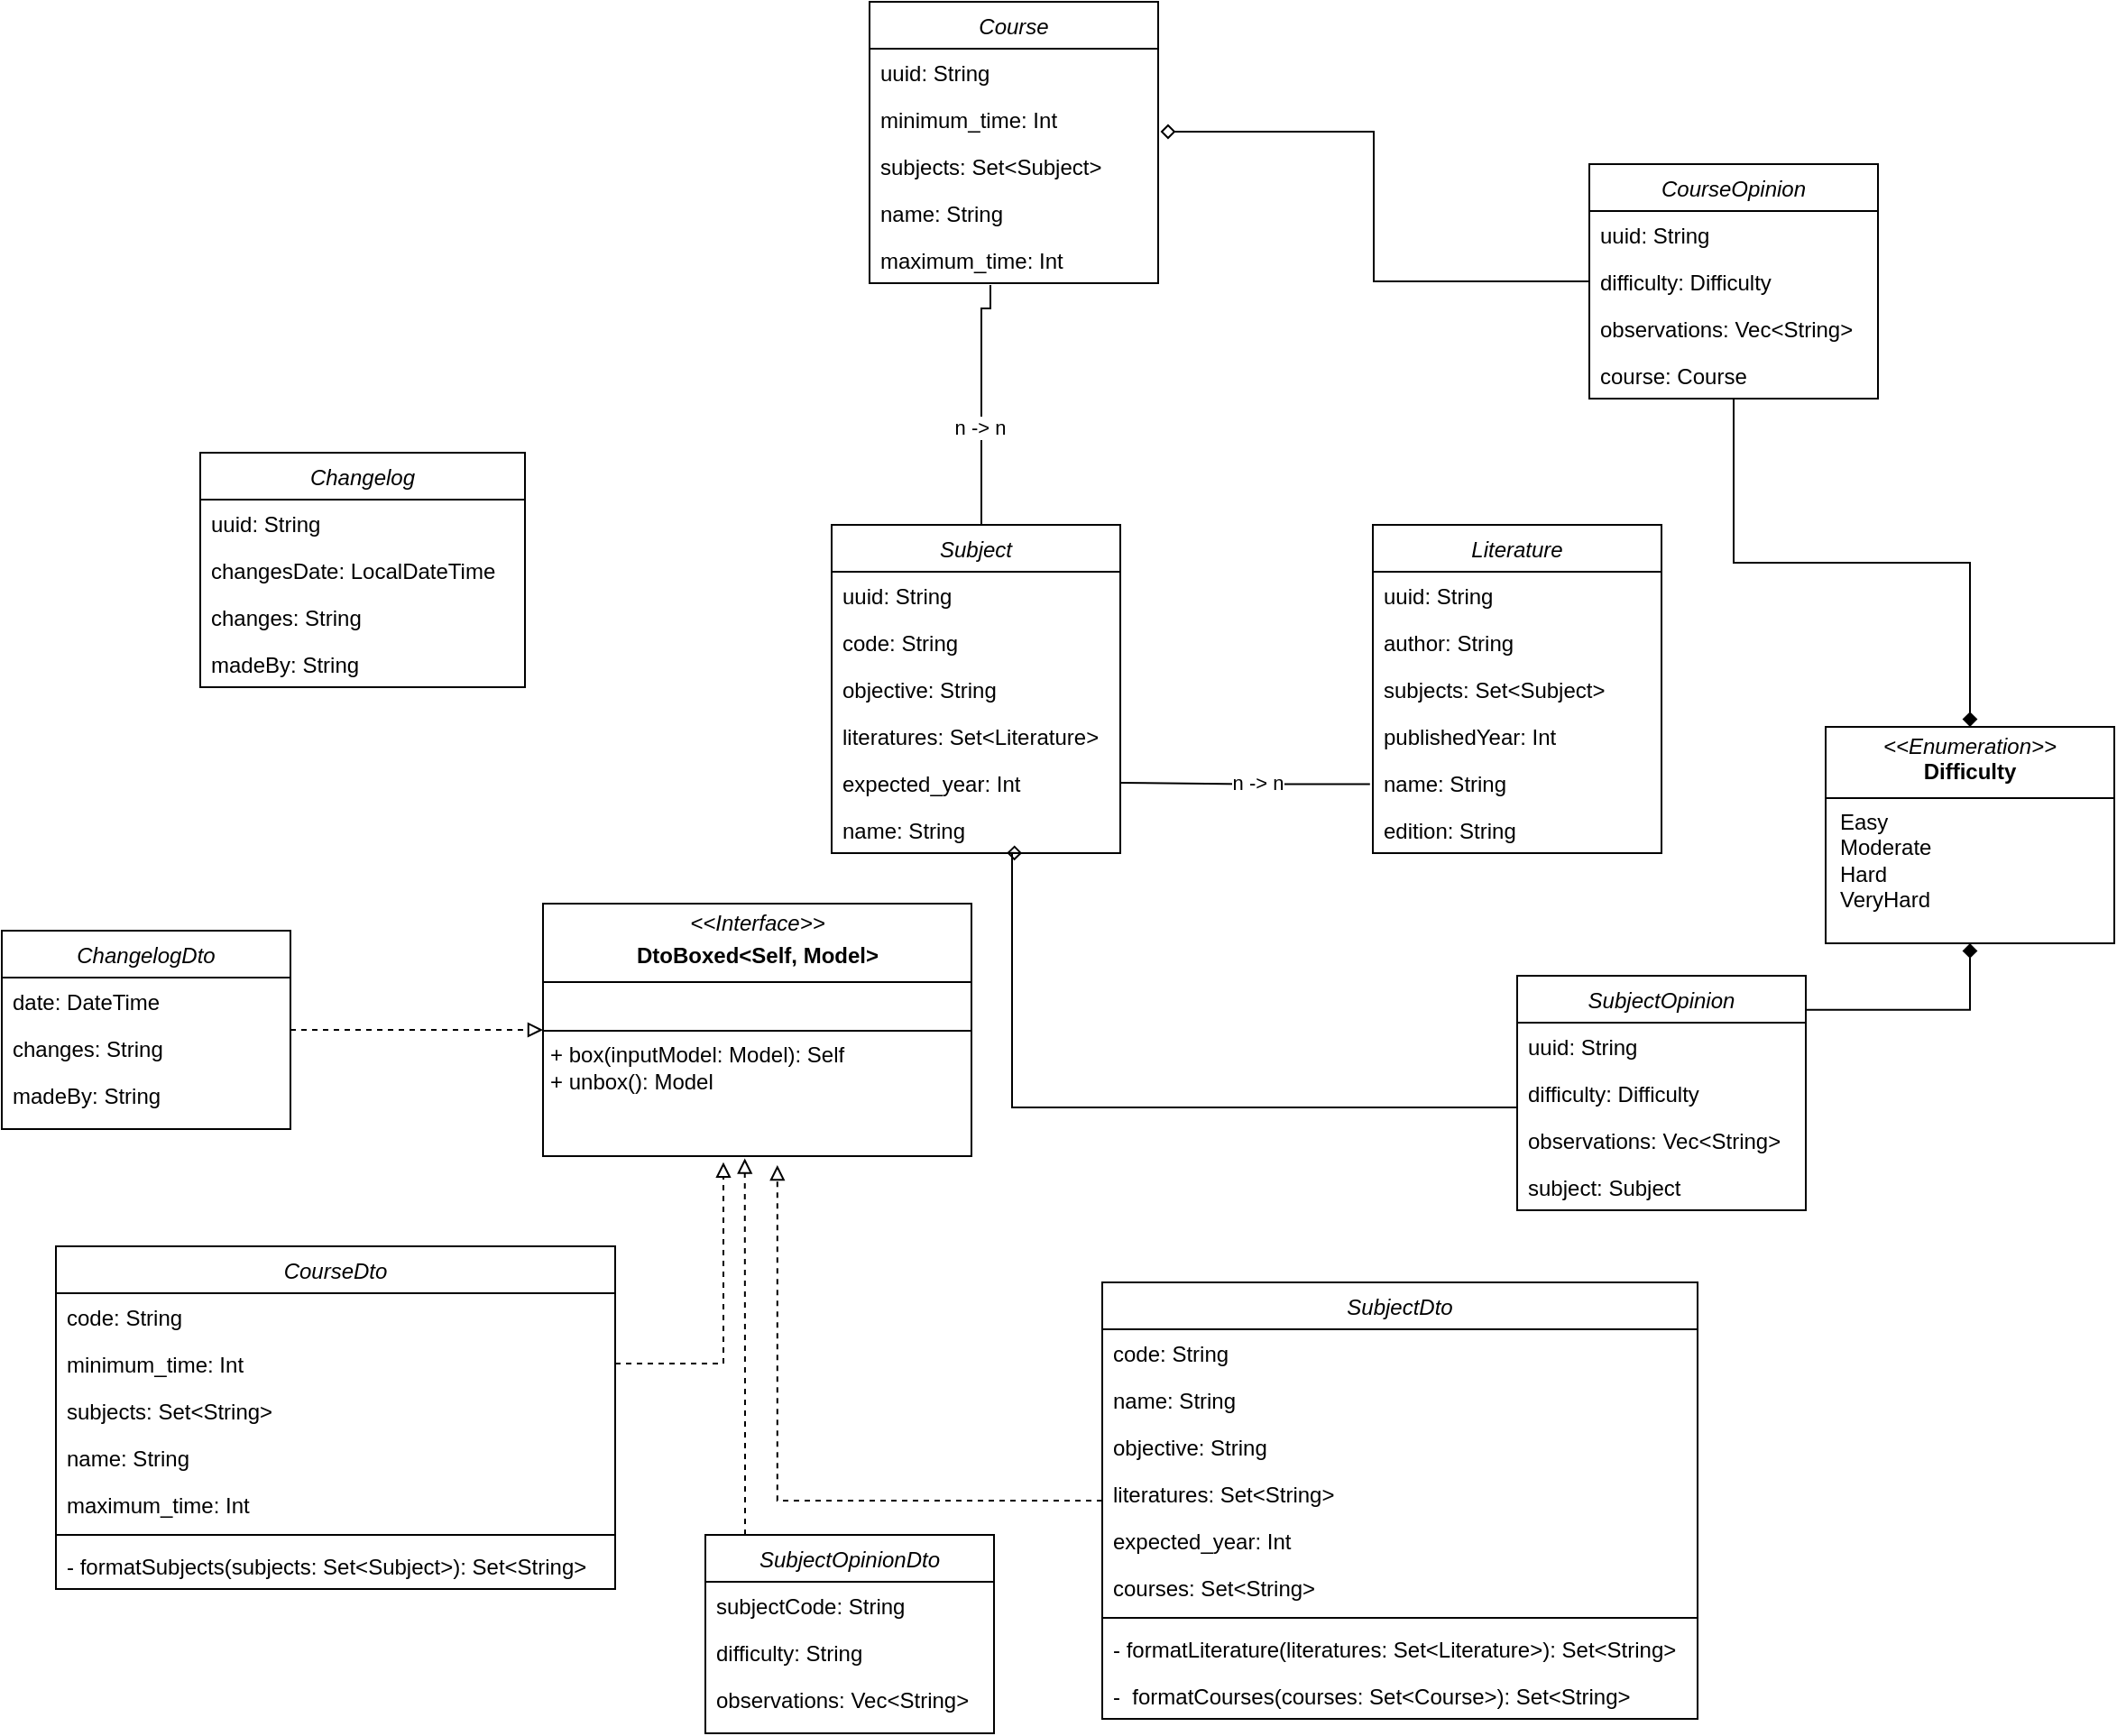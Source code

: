<mxfile version="24.2.5" type="device">
  <diagram id="C5RBs43oDa-KdzZeNtuy" name="Page-1">
    <mxGraphModel dx="1864" dy="561" grid="1" gridSize="10" guides="1" tooltips="1" connect="1" arrows="1" fold="1" page="1" pageScale="1" pageWidth="827" pageHeight="1169" math="0" shadow="0">
      <root>
        <mxCell id="WIyWlLk6GJQsqaUBKTNV-0" />
        <mxCell id="WIyWlLk6GJQsqaUBKTNV-1" parent="WIyWlLk6GJQsqaUBKTNV-0" />
        <mxCell id="bfXgKcdH3a5HeABZwy7Y-2" value="Course" style="swimlane;fontStyle=2;align=center;verticalAlign=top;childLayout=stackLayout;horizontal=1;startSize=26;horizontalStack=0;resizeParent=1;resizeLast=0;collapsible=1;marginBottom=0;rounded=0;shadow=0;strokeWidth=1;" vertex="1" parent="WIyWlLk6GJQsqaUBKTNV-1">
          <mxGeometry x="221" y="120" width="160" height="156" as="geometry">
            <mxRectangle x="230" y="140" width="160" height="26" as="alternateBounds" />
          </mxGeometry>
        </mxCell>
        <mxCell id="bfXgKcdH3a5HeABZwy7Y-3" value="uuid: String" style="text;align=left;verticalAlign=top;spacingLeft=4;spacingRight=4;overflow=hidden;rotatable=0;points=[[0,0.5],[1,0.5]];portConstraint=eastwest;" vertex="1" parent="bfXgKcdH3a5HeABZwy7Y-2">
          <mxGeometry y="26" width="160" height="26" as="geometry" />
        </mxCell>
        <mxCell id="bfXgKcdH3a5HeABZwy7Y-4" value="minimum_time: Int" style="text;align=left;verticalAlign=top;spacingLeft=4;spacingRight=4;overflow=hidden;rotatable=0;points=[[0,0.5],[1,0.5]];portConstraint=eastwest;rounded=0;shadow=0;html=0;" vertex="1" parent="bfXgKcdH3a5HeABZwy7Y-2">
          <mxGeometry y="52" width="160" height="26" as="geometry" />
        </mxCell>
        <mxCell id="bfXgKcdH3a5HeABZwy7Y-5" value="subjects: Set&lt;Subject&gt;" style="text;align=left;verticalAlign=top;spacingLeft=4;spacingRight=4;overflow=hidden;rotatable=0;points=[[0,0.5],[1,0.5]];portConstraint=eastwest;rounded=0;shadow=0;html=0;" vertex="1" parent="bfXgKcdH3a5HeABZwy7Y-2">
          <mxGeometry y="78" width="160" height="26" as="geometry" />
        </mxCell>
        <mxCell id="bfXgKcdH3a5HeABZwy7Y-6" value="name: String" style="text;align=left;verticalAlign=top;spacingLeft=4;spacingRight=4;overflow=hidden;rotatable=0;points=[[0,0.5],[1,0.5]];portConstraint=eastwest;" vertex="1" parent="bfXgKcdH3a5HeABZwy7Y-2">
          <mxGeometry y="104" width="160" height="26" as="geometry" />
        </mxCell>
        <mxCell id="bfXgKcdH3a5HeABZwy7Y-7" value="maximum_time: Int" style="text;align=left;verticalAlign=top;spacingLeft=4;spacingRight=4;overflow=hidden;rotatable=0;points=[[0,0.5],[1,0.5]];portConstraint=eastwest;rounded=0;shadow=0;html=0;" vertex="1" parent="bfXgKcdH3a5HeABZwy7Y-2">
          <mxGeometry y="130" width="160" height="26" as="geometry" />
        </mxCell>
        <mxCell id="bfXgKcdH3a5HeABZwy7Y-108" style="edgeStyle=orthogonalEdgeStyle;rounded=0;orthogonalLoop=1;jettySize=auto;html=1;exitX=0.5;exitY=0;exitDx=0;exitDy=0;entryX=0.4;entryY=1.038;entryDx=0;entryDy=0;entryPerimeter=0;endArrow=none;endFill=0;" edge="1" parent="WIyWlLk6GJQsqaUBKTNV-1">
          <mxGeometry relative="1" as="geometry">
            <mxPoint x="293" y="430" as="sourcePoint" />
            <mxPoint x="288" y="276.988" as="targetPoint" />
            <Array as="points">
              <mxPoint x="283" y="430" />
              <mxPoint x="283" y="290" />
              <mxPoint x="288" y="290" />
            </Array>
          </mxGeometry>
        </mxCell>
        <mxCell id="bfXgKcdH3a5HeABZwy7Y-109" value="n -&amp;gt; n" style="edgeLabel;html=1;align=center;verticalAlign=middle;resizable=0;points=[];" vertex="1" connectable="0" parent="bfXgKcdH3a5HeABZwy7Y-108">
          <mxGeometry x="0.007" y="1" relative="1" as="geometry">
            <mxPoint as="offset" />
          </mxGeometry>
        </mxCell>
        <mxCell id="bfXgKcdH3a5HeABZwy7Y-10" value="Subject" style="swimlane;fontStyle=2;align=center;verticalAlign=top;childLayout=stackLayout;horizontal=1;startSize=26;horizontalStack=0;resizeParent=1;resizeLast=0;collapsible=1;marginBottom=0;rounded=0;shadow=0;strokeWidth=1;" vertex="1" parent="WIyWlLk6GJQsqaUBKTNV-1">
          <mxGeometry x="200" y="410" width="160" height="182" as="geometry">
            <mxRectangle x="230" y="140" width="160" height="26" as="alternateBounds" />
          </mxGeometry>
        </mxCell>
        <mxCell id="bfXgKcdH3a5HeABZwy7Y-11" value="uuid: String" style="text;align=left;verticalAlign=top;spacingLeft=4;spacingRight=4;overflow=hidden;rotatable=0;points=[[0,0.5],[1,0.5]];portConstraint=eastwest;" vertex="1" parent="bfXgKcdH3a5HeABZwy7Y-10">
          <mxGeometry y="26" width="160" height="26" as="geometry" />
        </mxCell>
        <mxCell id="bfXgKcdH3a5HeABZwy7Y-69" value="code: String" style="text;align=left;verticalAlign=top;spacingLeft=4;spacingRight=4;overflow=hidden;rotatable=0;points=[[0,0.5],[1,0.5]];portConstraint=eastwest;" vertex="1" parent="bfXgKcdH3a5HeABZwy7Y-10">
          <mxGeometry y="52" width="160" height="26" as="geometry" />
        </mxCell>
        <mxCell id="bfXgKcdH3a5HeABZwy7Y-12" value="objective: String" style="text;align=left;verticalAlign=top;spacingLeft=4;spacingRight=4;overflow=hidden;rotatable=0;points=[[0,0.5],[1,0.5]];portConstraint=eastwest;rounded=0;shadow=0;html=0;" vertex="1" parent="bfXgKcdH3a5HeABZwy7Y-10">
          <mxGeometry y="78" width="160" height="26" as="geometry" />
        </mxCell>
        <mxCell id="bfXgKcdH3a5HeABZwy7Y-13" value="literatures: Set&lt;Literature&gt;" style="text;align=left;verticalAlign=top;spacingLeft=4;spacingRight=4;overflow=hidden;rotatable=0;points=[[0,0.5],[1,0.5]];portConstraint=eastwest;rounded=0;shadow=0;html=0;" vertex="1" parent="bfXgKcdH3a5HeABZwy7Y-10">
          <mxGeometry y="104" width="160" height="26" as="geometry" />
        </mxCell>
        <mxCell id="bfXgKcdH3a5HeABZwy7Y-14" value="expected_year: Int" style="text;align=left;verticalAlign=top;spacingLeft=4;spacingRight=4;overflow=hidden;rotatable=0;points=[[0,0.5],[1,0.5]];portConstraint=eastwest;rounded=0;shadow=0;html=0;" vertex="1" parent="bfXgKcdH3a5HeABZwy7Y-10">
          <mxGeometry y="130" width="160" height="26" as="geometry" />
        </mxCell>
        <mxCell id="bfXgKcdH3a5HeABZwy7Y-15" value="name: String" style="text;align=left;verticalAlign=top;spacingLeft=4;spacingRight=4;overflow=hidden;rotatable=0;points=[[0,0.5],[1,0.5]];portConstraint=eastwest;" vertex="1" parent="bfXgKcdH3a5HeABZwy7Y-10">
          <mxGeometry y="156" width="160" height="26" as="geometry" />
        </mxCell>
        <mxCell id="bfXgKcdH3a5HeABZwy7Y-38" style="edgeStyle=orthogonalEdgeStyle;rounded=0;orthogonalLoop=1;jettySize=auto;html=1;entryX=1;entryY=0.5;entryDx=0;entryDy=0;endArrow=none;endFill=0;exitX=-0.01;exitY=0.528;exitDx=0;exitDy=0;exitPerimeter=0;" edge="1" parent="WIyWlLk6GJQsqaUBKTNV-1" source="bfXgKcdH3a5HeABZwy7Y-37" target="bfXgKcdH3a5HeABZwy7Y-14">
          <mxGeometry relative="1" as="geometry">
            <mxPoint x="480" y="573" as="sourcePoint" />
          </mxGeometry>
        </mxCell>
        <mxCell id="bfXgKcdH3a5HeABZwy7Y-110" value="n -&amp;gt; n" style="edgeLabel;html=1;align=center;verticalAlign=middle;resizable=0;points=[];" vertex="1" connectable="0" parent="bfXgKcdH3a5HeABZwy7Y-38">
          <mxGeometry x="-0.094" y="-1" relative="1" as="geometry">
            <mxPoint as="offset" />
          </mxGeometry>
        </mxCell>
        <mxCell id="bfXgKcdH3a5HeABZwy7Y-32" value="Literature" style="swimlane;fontStyle=2;align=center;verticalAlign=top;childLayout=stackLayout;horizontal=1;startSize=26;horizontalStack=0;resizeParent=1;resizeLast=0;collapsible=1;marginBottom=0;rounded=0;shadow=0;strokeWidth=1;" vertex="1" parent="WIyWlLk6GJQsqaUBKTNV-1">
          <mxGeometry x="500" y="410" width="160" height="182" as="geometry">
            <mxRectangle x="230" y="140" width="160" height="26" as="alternateBounds" />
          </mxGeometry>
        </mxCell>
        <mxCell id="bfXgKcdH3a5HeABZwy7Y-33" value="uuid: String" style="text;align=left;verticalAlign=top;spacingLeft=4;spacingRight=4;overflow=hidden;rotatable=0;points=[[0,0.5],[1,0.5]];portConstraint=eastwest;" vertex="1" parent="bfXgKcdH3a5HeABZwy7Y-32">
          <mxGeometry y="26" width="160" height="26" as="geometry" />
        </mxCell>
        <mxCell id="bfXgKcdH3a5HeABZwy7Y-34" value="author: String" style="text;align=left;verticalAlign=top;spacingLeft=4;spacingRight=4;overflow=hidden;rotatable=0;points=[[0,0.5],[1,0.5]];portConstraint=eastwest;rounded=0;shadow=0;html=0;" vertex="1" parent="bfXgKcdH3a5HeABZwy7Y-32">
          <mxGeometry y="52" width="160" height="26" as="geometry" />
        </mxCell>
        <mxCell id="bfXgKcdH3a5HeABZwy7Y-35" value="subjects: Set&lt;Subject&gt;" style="text;align=left;verticalAlign=top;spacingLeft=4;spacingRight=4;overflow=hidden;rotatable=0;points=[[0,0.5],[1,0.5]];portConstraint=eastwest;rounded=0;shadow=0;html=0;" vertex="1" parent="bfXgKcdH3a5HeABZwy7Y-32">
          <mxGeometry y="78" width="160" height="26" as="geometry" />
        </mxCell>
        <mxCell id="bfXgKcdH3a5HeABZwy7Y-36" value="publishedYear: Int" style="text;align=left;verticalAlign=top;spacingLeft=4;spacingRight=4;overflow=hidden;rotatable=0;points=[[0,0.5],[1,0.5]];portConstraint=eastwest;rounded=0;shadow=0;html=0;" vertex="1" parent="bfXgKcdH3a5HeABZwy7Y-32">
          <mxGeometry y="104" width="160" height="26" as="geometry" />
        </mxCell>
        <mxCell id="bfXgKcdH3a5HeABZwy7Y-37" value="name: String" style="text;align=left;verticalAlign=top;spacingLeft=4;spacingRight=4;overflow=hidden;rotatable=0;points=[[0,0.5],[1,0.5]];portConstraint=eastwest;" vertex="1" parent="bfXgKcdH3a5HeABZwy7Y-32">
          <mxGeometry y="130" width="160" height="26" as="geometry" />
        </mxCell>
        <mxCell id="bfXgKcdH3a5HeABZwy7Y-39" value="edition: String" style="text;align=left;verticalAlign=top;spacingLeft=4;spacingRight=4;overflow=hidden;rotatable=0;points=[[0,0.5],[1,0.5]];portConstraint=eastwest;rounded=0;shadow=0;html=0;" vertex="1" parent="bfXgKcdH3a5HeABZwy7Y-32">
          <mxGeometry y="156" width="160" height="26" as="geometry" />
        </mxCell>
        <mxCell id="bfXgKcdH3a5HeABZwy7Y-40" value="SubjectDto" style="swimlane;fontStyle=2;align=center;verticalAlign=top;childLayout=stackLayout;horizontal=1;startSize=26;horizontalStack=0;resizeParent=1;resizeLast=0;collapsible=1;marginBottom=0;rounded=0;shadow=0;strokeWidth=1;" vertex="1" parent="WIyWlLk6GJQsqaUBKTNV-1">
          <mxGeometry x="350" y="830" width="330" height="242" as="geometry">
            <mxRectangle x="230" y="140" width="160" height="26" as="alternateBounds" />
          </mxGeometry>
        </mxCell>
        <mxCell id="bfXgKcdH3a5HeABZwy7Y-68" value="code: String" style="text;align=left;verticalAlign=top;spacingLeft=4;spacingRight=4;overflow=hidden;rotatable=0;points=[[0,0.5],[1,0.5]];portConstraint=eastwest;rounded=0;shadow=0;html=0;" vertex="1" parent="bfXgKcdH3a5HeABZwy7Y-40">
          <mxGeometry y="26" width="330" height="26" as="geometry" />
        </mxCell>
        <mxCell id="bfXgKcdH3a5HeABZwy7Y-45" value="name: String" style="text;align=left;verticalAlign=top;spacingLeft=4;spacingRight=4;overflow=hidden;rotatable=0;points=[[0,0.5],[1,0.5]];portConstraint=eastwest;" vertex="1" parent="bfXgKcdH3a5HeABZwy7Y-40">
          <mxGeometry y="52" width="330" height="26" as="geometry" />
        </mxCell>
        <mxCell id="bfXgKcdH3a5HeABZwy7Y-42" value="objective: String" style="text;align=left;verticalAlign=top;spacingLeft=4;spacingRight=4;overflow=hidden;rotatable=0;points=[[0,0.5],[1,0.5]];portConstraint=eastwest;rounded=0;shadow=0;html=0;" vertex="1" parent="bfXgKcdH3a5HeABZwy7Y-40">
          <mxGeometry y="78" width="330" height="26" as="geometry" />
        </mxCell>
        <mxCell id="bfXgKcdH3a5HeABZwy7Y-43" value="literatures: Set&lt;String&gt;" style="text;align=left;verticalAlign=top;spacingLeft=4;spacingRight=4;overflow=hidden;rotatable=0;points=[[0,0.5],[1,0.5]];portConstraint=eastwest;rounded=0;shadow=0;html=0;" vertex="1" parent="bfXgKcdH3a5HeABZwy7Y-40">
          <mxGeometry y="104" width="330" height="26" as="geometry" />
        </mxCell>
        <mxCell id="bfXgKcdH3a5HeABZwy7Y-44" value="expected_year: Int" style="text;align=left;verticalAlign=top;spacingLeft=4;spacingRight=4;overflow=hidden;rotatable=0;points=[[0,0.5],[1,0.5]];portConstraint=eastwest;rounded=0;shadow=0;html=0;" vertex="1" parent="bfXgKcdH3a5HeABZwy7Y-40">
          <mxGeometry y="130" width="330" height="26" as="geometry" />
        </mxCell>
        <mxCell id="bfXgKcdH3a5HeABZwy7Y-111" value="courses: Set&lt;String&gt;" style="text;align=left;verticalAlign=top;spacingLeft=4;spacingRight=4;overflow=hidden;rotatable=0;points=[[0,0.5],[1,0.5]];portConstraint=eastwest;rounded=0;shadow=0;html=0;" vertex="1" parent="bfXgKcdH3a5HeABZwy7Y-40">
          <mxGeometry y="156" width="330" height="26" as="geometry" />
        </mxCell>
        <mxCell id="bfXgKcdH3a5HeABZwy7Y-61" value="" style="line;strokeWidth=1;fillColor=none;align=left;verticalAlign=middle;spacingTop=-1;spacingLeft=3;spacingRight=3;rotatable=0;labelPosition=right;points=[];portConstraint=eastwest;strokeColor=inherit;" vertex="1" parent="bfXgKcdH3a5HeABZwy7Y-40">
          <mxGeometry y="182" width="330" height="8" as="geometry" />
        </mxCell>
        <mxCell id="bfXgKcdH3a5HeABZwy7Y-55" value="- formatLiterature(literatures: Set&lt;Literature&gt;): Set&lt;String&gt;" style="text;align=left;verticalAlign=top;spacingLeft=4;spacingRight=4;overflow=hidden;rotatable=0;points=[[0,0.5],[1,0.5]];portConstraint=eastwest;" vertex="1" parent="bfXgKcdH3a5HeABZwy7Y-40">
          <mxGeometry y="190" width="330" height="26" as="geometry" />
        </mxCell>
        <mxCell id="bfXgKcdH3a5HeABZwy7Y-112" value="-  formatCourses(courses: Set&lt;Course&gt;): Set&lt;String&gt;" style="text;align=left;verticalAlign=top;spacingLeft=4;spacingRight=4;overflow=hidden;rotatable=0;points=[[0,0.5],[1,0.5]];portConstraint=eastwest;" vertex="1" parent="bfXgKcdH3a5HeABZwy7Y-40">
          <mxGeometry y="216" width="330" height="26" as="geometry" />
        </mxCell>
        <mxCell id="bfXgKcdH3a5HeABZwy7Y-46" value="&lt;p style=&quot;margin:0px;margin-top:4px;text-align:center;&quot;&gt;&lt;i&gt;&amp;lt;&amp;lt;Interface&amp;gt;&amp;gt;&lt;/i&gt;&lt;/p&gt;&lt;p style=&quot;margin:0px;margin-top:4px;text-align:center;&quot;&gt;&lt;b&gt;DtoBoxed&amp;lt;Self, Model&amp;gt;&lt;/b&gt;&lt;br&gt;&lt;/p&gt;&lt;hr style=&quot;border-style:solid;&quot; size=&quot;1&quot;&gt;&lt;p style=&quot;margin:0px;margin-left:4px;&quot;&gt;&lt;br&gt;&lt;/p&gt;&lt;hr style=&quot;border-style:solid;&quot; size=&quot;1&quot;&gt;&lt;p style=&quot;margin:0px;margin-left:4px;&quot;&gt;+ box(inputModel: Model): Self&lt;/p&gt;&lt;p style=&quot;margin:0px;margin-left:4px;&quot;&gt;+ unbox(): Model&lt;br&gt;&lt;/p&gt;" style="verticalAlign=top;align=left;overflow=fill;html=1;whiteSpace=wrap;" vertex="1" parent="WIyWlLk6GJQsqaUBKTNV-1">
          <mxGeometry x="40" y="620" width="237.5" height="140" as="geometry" />
        </mxCell>
        <mxCell id="bfXgKcdH3a5HeABZwy7Y-47" style="edgeStyle=orthogonalEdgeStyle;rounded=0;orthogonalLoop=1;jettySize=auto;html=1;entryX=0.547;entryY=1.036;entryDx=0;entryDy=0;entryPerimeter=0;endArrow=block;endFill=0;dashed=1;" edge="1" parent="WIyWlLk6GJQsqaUBKTNV-1" source="bfXgKcdH3a5HeABZwy7Y-40" target="bfXgKcdH3a5HeABZwy7Y-46">
          <mxGeometry relative="1" as="geometry" />
        </mxCell>
        <mxCell id="bfXgKcdH3a5HeABZwy7Y-62" value="CourseDto" style="swimlane;fontStyle=2;align=center;verticalAlign=top;childLayout=stackLayout;horizontal=1;startSize=26;horizontalStack=0;resizeParent=1;resizeLast=0;collapsible=1;marginBottom=0;rounded=0;shadow=0;strokeWidth=1;" vertex="1" parent="WIyWlLk6GJQsqaUBKTNV-1">
          <mxGeometry x="-230" y="810" width="310" height="190" as="geometry">
            <mxRectangle x="230" y="140" width="160" height="26" as="alternateBounds" />
          </mxGeometry>
        </mxCell>
        <mxCell id="bfXgKcdH3a5HeABZwy7Y-63" value="code: String" style="text;align=left;verticalAlign=top;spacingLeft=4;spacingRight=4;overflow=hidden;rotatable=0;points=[[0,0.5],[1,0.5]];portConstraint=eastwest;" vertex="1" parent="bfXgKcdH3a5HeABZwy7Y-62">
          <mxGeometry y="26" width="310" height="26" as="geometry" />
        </mxCell>
        <mxCell id="bfXgKcdH3a5HeABZwy7Y-64" value="minimum_time: Int" style="text;align=left;verticalAlign=top;spacingLeft=4;spacingRight=4;overflow=hidden;rotatable=0;points=[[0,0.5],[1,0.5]];portConstraint=eastwest;rounded=0;shadow=0;html=0;" vertex="1" parent="bfXgKcdH3a5HeABZwy7Y-62">
          <mxGeometry y="52" width="310" height="26" as="geometry" />
        </mxCell>
        <mxCell id="bfXgKcdH3a5HeABZwy7Y-65" value="subjects: Set&lt;String&gt;" style="text;align=left;verticalAlign=top;spacingLeft=4;spacingRight=4;overflow=hidden;rotatable=0;points=[[0,0.5],[1,0.5]];portConstraint=eastwest;rounded=0;shadow=0;html=0;" vertex="1" parent="bfXgKcdH3a5HeABZwy7Y-62">
          <mxGeometry y="78" width="310" height="26" as="geometry" />
        </mxCell>
        <mxCell id="bfXgKcdH3a5HeABZwy7Y-66" value="name: String" style="text;align=left;verticalAlign=top;spacingLeft=4;spacingRight=4;overflow=hidden;rotatable=0;points=[[0,0.5],[1,0.5]];portConstraint=eastwest;" vertex="1" parent="bfXgKcdH3a5HeABZwy7Y-62">
          <mxGeometry y="104" width="310" height="26" as="geometry" />
        </mxCell>
        <mxCell id="bfXgKcdH3a5HeABZwy7Y-67" value="maximum_time: Int" style="text;align=left;verticalAlign=top;spacingLeft=4;spacingRight=4;overflow=hidden;rotatable=0;points=[[0,0.5],[1,0.5]];portConstraint=eastwest;rounded=0;shadow=0;html=0;" vertex="1" parent="bfXgKcdH3a5HeABZwy7Y-62">
          <mxGeometry y="130" width="310" height="26" as="geometry" />
        </mxCell>
        <mxCell id="bfXgKcdH3a5HeABZwy7Y-70" value="" style="line;strokeWidth=1;fillColor=none;align=left;verticalAlign=middle;spacingTop=-1;spacingLeft=3;spacingRight=3;rotatable=0;labelPosition=right;points=[];portConstraint=eastwest;strokeColor=inherit;" vertex="1" parent="bfXgKcdH3a5HeABZwy7Y-62">
          <mxGeometry y="156" width="310" height="8" as="geometry" />
        </mxCell>
        <mxCell id="bfXgKcdH3a5HeABZwy7Y-71" value="- formatSubjects(subjects: Set&lt;Subject&gt;): Set&lt;String&gt;" style="text;align=left;verticalAlign=top;spacingLeft=4;spacingRight=4;overflow=hidden;rotatable=0;points=[[0,0.5],[1,0.5]];portConstraint=eastwest;" vertex="1" parent="bfXgKcdH3a5HeABZwy7Y-62">
          <mxGeometry y="164" width="310" height="26" as="geometry" />
        </mxCell>
        <mxCell id="bfXgKcdH3a5HeABZwy7Y-72" style="edgeStyle=orthogonalEdgeStyle;rounded=0;orthogonalLoop=1;jettySize=auto;html=1;entryX=0.421;entryY=1.024;entryDx=0;entryDy=0;entryPerimeter=0;endArrow=block;endFill=0;dashed=1;exitX=1;exitY=0.5;exitDx=0;exitDy=0;" edge="1" parent="WIyWlLk6GJQsqaUBKTNV-1" source="bfXgKcdH3a5HeABZwy7Y-64" target="bfXgKcdH3a5HeABZwy7Y-46">
          <mxGeometry relative="1" as="geometry" />
        </mxCell>
        <mxCell id="bfXgKcdH3a5HeABZwy7Y-73" style="edgeStyle=orthogonalEdgeStyle;rounded=0;orthogonalLoop=1;jettySize=auto;html=1;endArrow=diamond;endFill=1;exitX=0.019;exitY=0.145;exitDx=0;exitDy=0;exitPerimeter=0;" edge="1" parent="WIyWlLk6GJQsqaUBKTNV-1" source="bfXgKcdH3a5HeABZwy7Y-74" target="bfXgKcdH3a5HeABZwy7Y-78">
          <mxGeometry relative="1" as="geometry" />
        </mxCell>
        <mxCell id="bfXgKcdH3a5HeABZwy7Y-74" value="SubjectOpinion" style="swimlane;fontStyle=2;align=center;verticalAlign=top;childLayout=stackLayout;horizontal=1;startSize=26;horizontalStack=0;resizeParent=1;resizeLast=0;collapsible=1;marginBottom=0;rounded=0;shadow=0;strokeWidth=1;" vertex="1" parent="WIyWlLk6GJQsqaUBKTNV-1">
          <mxGeometry x="580" y="660" width="160" height="130" as="geometry">
            <mxRectangle x="230" y="140" width="160" height="26" as="alternateBounds" />
          </mxGeometry>
        </mxCell>
        <mxCell id="bfXgKcdH3a5HeABZwy7Y-75" value="uuid: String" style="text;align=left;verticalAlign=top;spacingLeft=4;spacingRight=4;overflow=hidden;rotatable=0;points=[[0,0.5],[1,0.5]];portConstraint=eastwest;" vertex="1" parent="bfXgKcdH3a5HeABZwy7Y-74">
          <mxGeometry y="26" width="160" height="26" as="geometry" />
        </mxCell>
        <mxCell id="bfXgKcdH3a5HeABZwy7Y-76" value="difficulty: Difficulty" style="text;align=left;verticalAlign=top;spacingLeft=4;spacingRight=4;overflow=hidden;rotatable=0;points=[[0,0.5],[1,0.5]];portConstraint=eastwest;rounded=0;shadow=0;html=0;" vertex="1" parent="bfXgKcdH3a5HeABZwy7Y-74">
          <mxGeometry y="52" width="160" height="26" as="geometry" />
        </mxCell>
        <mxCell id="bfXgKcdH3a5HeABZwy7Y-77" value="observations: Vec&lt;String&gt;" style="text;align=left;verticalAlign=top;spacingLeft=4;spacingRight=4;overflow=hidden;rotatable=0;points=[[0,0.5],[1,0.5]];portConstraint=eastwest;rounded=0;shadow=0;html=0;" vertex="1" parent="bfXgKcdH3a5HeABZwy7Y-74">
          <mxGeometry y="78" width="160" height="26" as="geometry" />
        </mxCell>
        <mxCell id="bfXgKcdH3a5HeABZwy7Y-80" value="subject: Subject" style="text;align=left;verticalAlign=top;spacingLeft=4;spacingRight=4;overflow=hidden;rotatable=0;points=[[0,0.5],[1,0.5]];portConstraint=eastwest;" vertex="1" parent="bfXgKcdH3a5HeABZwy7Y-74">
          <mxGeometry y="104" width="160" height="26" as="geometry" />
        </mxCell>
        <mxCell id="bfXgKcdH3a5HeABZwy7Y-78" value="&lt;p style=&quot;margin: 4px 0px 0px;&quot; align=&quot;center&quot;&gt;&lt;i&gt;&amp;lt;&amp;lt;Enumeration&amp;gt;&amp;gt;&lt;/i&gt;&lt;/p&gt;&lt;div align=&quot;center&quot;&gt;&lt;b&gt;Difficulty&lt;/b&gt;&lt;/div&gt;&lt;p style=&quot;margin:0px;margin-top:4px;text-align:center;text-decoration:underline;&quot;&gt;&lt;/p&gt;&lt;hr style=&quot;border-style:solid;&quot; size=&quot;1&quot;&gt;&lt;p style=&quot;margin:0px;margin-left:8px;&quot;&gt;Easy&lt;br&gt;Moderate&lt;br&gt;Hard&lt;/p&gt;&lt;p style=&quot;margin:0px;margin-left:8px;&quot;&gt;VeryHard&lt;br&gt;&lt;/p&gt;" style="verticalAlign=top;align=left;overflow=fill;html=1;whiteSpace=wrap;" vertex="1" parent="WIyWlLk6GJQsqaUBKTNV-1">
          <mxGeometry x="751" y="522" width="160" height="120" as="geometry" />
        </mxCell>
        <mxCell id="bfXgKcdH3a5HeABZwy7Y-79" style="edgeStyle=orthogonalEdgeStyle;rounded=0;orthogonalLoop=1;jettySize=auto;html=1;entryX=0.607;entryY=0.995;entryDx=0;entryDy=0;entryPerimeter=0;endArrow=diamond;endFill=0;" edge="1" parent="WIyWlLk6GJQsqaUBKTNV-1" source="bfXgKcdH3a5HeABZwy7Y-74" target="bfXgKcdH3a5HeABZwy7Y-15">
          <mxGeometry relative="1" as="geometry">
            <Array as="points">
              <mxPoint x="300" y="733" />
              <mxPoint x="300" y="592" />
            </Array>
          </mxGeometry>
        </mxCell>
        <mxCell id="bfXgKcdH3a5HeABZwy7Y-81" value="SubjectOpinionDto" style="swimlane;fontStyle=2;align=center;verticalAlign=top;childLayout=stackLayout;horizontal=1;startSize=26;horizontalStack=0;resizeParent=1;resizeLast=0;collapsible=1;marginBottom=0;rounded=0;shadow=0;strokeWidth=1;" vertex="1" parent="WIyWlLk6GJQsqaUBKTNV-1">
          <mxGeometry x="130" y="970" width="160" height="110" as="geometry">
            <mxRectangle x="230" y="140" width="160" height="26" as="alternateBounds" />
          </mxGeometry>
        </mxCell>
        <mxCell id="bfXgKcdH3a5HeABZwy7Y-82" value="subjectCode: String" style="text;align=left;verticalAlign=top;spacingLeft=4;spacingRight=4;overflow=hidden;rotatable=0;points=[[0,0.5],[1,0.5]];portConstraint=eastwest;" vertex="1" parent="bfXgKcdH3a5HeABZwy7Y-81">
          <mxGeometry y="26" width="160" height="26" as="geometry" />
        </mxCell>
        <mxCell id="bfXgKcdH3a5HeABZwy7Y-83" value="difficulty: String" style="text;align=left;verticalAlign=top;spacingLeft=4;spacingRight=4;overflow=hidden;rotatable=0;points=[[0,0.5],[1,0.5]];portConstraint=eastwest;rounded=0;shadow=0;html=0;" vertex="1" parent="bfXgKcdH3a5HeABZwy7Y-81">
          <mxGeometry y="52" width="160" height="26" as="geometry" />
        </mxCell>
        <mxCell id="bfXgKcdH3a5HeABZwy7Y-84" value="observations: Vec&lt;String&gt;" style="text;align=left;verticalAlign=top;spacingLeft=4;spacingRight=4;overflow=hidden;rotatable=0;points=[[0,0.5],[1,0.5]];portConstraint=eastwest;rounded=0;shadow=0;html=0;" vertex="1" parent="bfXgKcdH3a5HeABZwy7Y-81">
          <mxGeometry y="78" width="160" height="26" as="geometry" />
        </mxCell>
        <mxCell id="bfXgKcdH3a5HeABZwy7Y-86" style="edgeStyle=orthogonalEdgeStyle;rounded=0;orthogonalLoop=1;jettySize=auto;html=1;entryX=0.471;entryY=1.009;entryDx=0;entryDy=0;entryPerimeter=0;endArrow=block;endFill=0;dashed=1;" edge="1" parent="WIyWlLk6GJQsqaUBKTNV-1" source="bfXgKcdH3a5HeABZwy7Y-81" target="bfXgKcdH3a5HeABZwy7Y-46">
          <mxGeometry relative="1" as="geometry">
            <Array as="points">
              <mxPoint x="152" y="910" />
              <mxPoint x="152" y="910" />
            </Array>
          </mxGeometry>
        </mxCell>
        <mxCell id="bfXgKcdH3a5HeABZwy7Y-93" style="edgeStyle=orthogonalEdgeStyle;rounded=0;orthogonalLoop=1;jettySize=auto;html=1;entryX=0.5;entryY=0;entryDx=0;entryDy=0;endArrow=diamond;endFill=1;" edge="1" parent="WIyWlLk6GJQsqaUBKTNV-1" source="bfXgKcdH3a5HeABZwy7Y-87" target="bfXgKcdH3a5HeABZwy7Y-78">
          <mxGeometry relative="1" as="geometry" />
        </mxCell>
        <mxCell id="bfXgKcdH3a5HeABZwy7Y-87" value="CourseOpinion" style="swimlane;fontStyle=2;align=center;verticalAlign=top;childLayout=stackLayout;horizontal=1;startSize=26;horizontalStack=0;resizeParent=1;resizeLast=0;collapsible=1;marginBottom=0;rounded=0;shadow=0;strokeWidth=1;" vertex="1" parent="WIyWlLk6GJQsqaUBKTNV-1">
          <mxGeometry x="620" y="210" width="160" height="130" as="geometry">
            <mxRectangle x="230" y="140" width="160" height="26" as="alternateBounds" />
          </mxGeometry>
        </mxCell>
        <mxCell id="bfXgKcdH3a5HeABZwy7Y-88" value="uuid: String" style="text;align=left;verticalAlign=top;spacingLeft=4;spacingRight=4;overflow=hidden;rotatable=0;points=[[0,0.5],[1,0.5]];portConstraint=eastwest;" vertex="1" parent="bfXgKcdH3a5HeABZwy7Y-87">
          <mxGeometry y="26" width="160" height="26" as="geometry" />
        </mxCell>
        <mxCell id="bfXgKcdH3a5HeABZwy7Y-89" value="difficulty: Difficulty" style="text;align=left;verticalAlign=top;spacingLeft=4;spacingRight=4;overflow=hidden;rotatable=0;points=[[0,0.5],[1,0.5]];portConstraint=eastwest;rounded=0;shadow=0;html=0;" vertex="1" parent="bfXgKcdH3a5HeABZwy7Y-87">
          <mxGeometry y="52" width="160" height="26" as="geometry" />
        </mxCell>
        <mxCell id="bfXgKcdH3a5HeABZwy7Y-90" value="observations: Vec&lt;String&gt;" style="text;align=left;verticalAlign=top;spacingLeft=4;spacingRight=4;overflow=hidden;rotatable=0;points=[[0,0.5],[1,0.5]];portConstraint=eastwest;rounded=0;shadow=0;html=0;" vertex="1" parent="bfXgKcdH3a5HeABZwy7Y-87">
          <mxGeometry y="78" width="160" height="26" as="geometry" />
        </mxCell>
        <mxCell id="bfXgKcdH3a5HeABZwy7Y-91" value="course: Course" style="text;align=left;verticalAlign=top;spacingLeft=4;spacingRight=4;overflow=hidden;rotatable=0;points=[[0,0.5],[1,0.5]];portConstraint=eastwest;" vertex="1" parent="bfXgKcdH3a5HeABZwy7Y-87">
          <mxGeometry y="104" width="160" height="26" as="geometry" />
        </mxCell>
        <mxCell id="bfXgKcdH3a5HeABZwy7Y-92" style="edgeStyle=orthogonalEdgeStyle;rounded=0;orthogonalLoop=1;jettySize=auto;html=1;exitX=0;exitY=0.5;exitDx=0;exitDy=0;entryX=1.008;entryY=0.769;entryDx=0;entryDy=0;entryPerimeter=0;endArrow=diamond;endFill=0;" edge="1" parent="WIyWlLk6GJQsqaUBKTNV-1" source="bfXgKcdH3a5HeABZwy7Y-89" target="bfXgKcdH3a5HeABZwy7Y-4">
          <mxGeometry relative="1" as="geometry" />
        </mxCell>
        <mxCell id="bfXgKcdH3a5HeABZwy7Y-94" value="Changelog" style="swimlane;fontStyle=2;align=center;verticalAlign=top;childLayout=stackLayout;horizontal=1;startSize=26;horizontalStack=0;resizeParent=1;resizeLast=0;collapsible=1;marginBottom=0;rounded=0;shadow=0;strokeWidth=1;" vertex="1" parent="WIyWlLk6GJQsqaUBKTNV-1">
          <mxGeometry x="-150" y="370" width="180" height="130" as="geometry">
            <mxRectangle x="230" y="140" width="160" height="26" as="alternateBounds" />
          </mxGeometry>
        </mxCell>
        <mxCell id="bfXgKcdH3a5HeABZwy7Y-95" value="uuid: String" style="text;align=left;verticalAlign=top;spacingLeft=4;spacingRight=4;overflow=hidden;rotatable=0;points=[[0,0.5],[1,0.5]];portConstraint=eastwest;" vertex="1" parent="bfXgKcdH3a5HeABZwy7Y-94">
          <mxGeometry y="26" width="180" height="26" as="geometry" />
        </mxCell>
        <mxCell id="bfXgKcdH3a5HeABZwy7Y-96" value="changesDate: LocalDateTime" style="text;align=left;verticalAlign=top;spacingLeft=4;spacingRight=4;overflow=hidden;rotatable=0;points=[[0,0.5],[1,0.5]];portConstraint=eastwest;rounded=0;shadow=0;html=0;" vertex="1" parent="bfXgKcdH3a5HeABZwy7Y-94">
          <mxGeometry y="52" width="180" height="26" as="geometry" />
        </mxCell>
        <mxCell id="bfXgKcdH3a5HeABZwy7Y-97" value="changes: String" style="text;align=left;verticalAlign=top;spacingLeft=4;spacingRight=4;overflow=hidden;rotatable=0;points=[[0,0.5],[1,0.5]];portConstraint=eastwest;rounded=0;shadow=0;html=0;" vertex="1" parent="bfXgKcdH3a5HeABZwy7Y-94">
          <mxGeometry y="78" width="180" height="26" as="geometry" />
        </mxCell>
        <mxCell id="bfXgKcdH3a5HeABZwy7Y-100" value="madeBy: String" style="text;align=left;verticalAlign=top;spacingLeft=4;spacingRight=4;overflow=hidden;rotatable=0;points=[[0,0.5],[1,0.5]];portConstraint=eastwest;rounded=0;shadow=0;html=0;" vertex="1" parent="bfXgKcdH3a5HeABZwy7Y-94">
          <mxGeometry y="104" width="180" height="26" as="geometry" />
        </mxCell>
        <mxCell id="bfXgKcdH3a5HeABZwy7Y-106" style="edgeStyle=orthogonalEdgeStyle;rounded=0;orthogonalLoop=1;jettySize=auto;html=1;entryX=0;entryY=0.5;entryDx=0;entryDy=0;endArrow=block;endFill=0;dashed=1;" edge="1" parent="WIyWlLk6GJQsqaUBKTNV-1" source="bfXgKcdH3a5HeABZwy7Y-101" target="bfXgKcdH3a5HeABZwy7Y-46">
          <mxGeometry relative="1" as="geometry" />
        </mxCell>
        <mxCell id="bfXgKcdH3a5HeABZwy7Y-101" value="ChangelogDto" style="swimlane;fontStyle=2;align=center;verticalAlign=top;childLayout=stackLayout;horizontal=1;startSize=26;horizontalStack=0;resizeParent=1;resizeLast=0;collapsible=1;marginBottom=0;rounded=0;shadow=0;strokeWidth=1;" vertex="1" parent="WIyWlLk6GJQsqaUBKTNV-1">
          <mxGeometry x="-260" y="635" width="160" height="110" as="geometry">
            <mxRectangle x="230" y="140" width="160" height="26" as="alternateBounds" />
          </mxGeometry>
        </mxCell>
        <mxCell id="bfXgKcdH3a5HeABZwy7Y-103" value="date: DateTime" style="text;align=left;verticalAlign=top;spacingLeft=4;spacingRight=4;overflow=hidden;rotatable=0;points=[[0,0.5],[1,0.5]];portConstraint=eastwest;rounded=0;shadow=0;html=0;" vertex="1" parent="bfXgKcdH3a5HeABZwy7Y-101">
          <mxGeometry y="26" width="160" height="26" as="geometry" />
        </mxCell>
        <mxCell id="bfXgKcdH3a5HeABZwy7Y-104" value="changes: String" style="text;align=left;verticalAlign=top;spacingLeft=4;spacingRight=4;overflow=hidden;rotatable=0;points=[[0,0.5],[1,0.5]];portConstraint=eastwest;rounded=0;shadow=0;html=0;" vertex="1" parent="bfXgKcdH3a5HeABZwy7Y-101">
          <mxGeometry y="52" width="160" height="26" as="geometry" />
        </mxCell>
        <mxCell id="bfXgKcdH3a5HeABZwy7Y-105" value="madeBy: String" style="text;align=left;verticalAlign=top;spacingLeft=4;spacingRight=4;overflow=hidden;rotatable=0;points=[[0,0.5],[1,0.5]];portConstraint=eastwest;rounded=0;shadow=0;html=0;" vertex="1" parent="bfXgKcdH3a5HeABZwy7Y-101">
          <mxGeometry y="78" width="160" height="26" as="geometry" />
        </mxCell>
      </root>
    </mxGraphModel>
  </diagram>
</mxfile>
